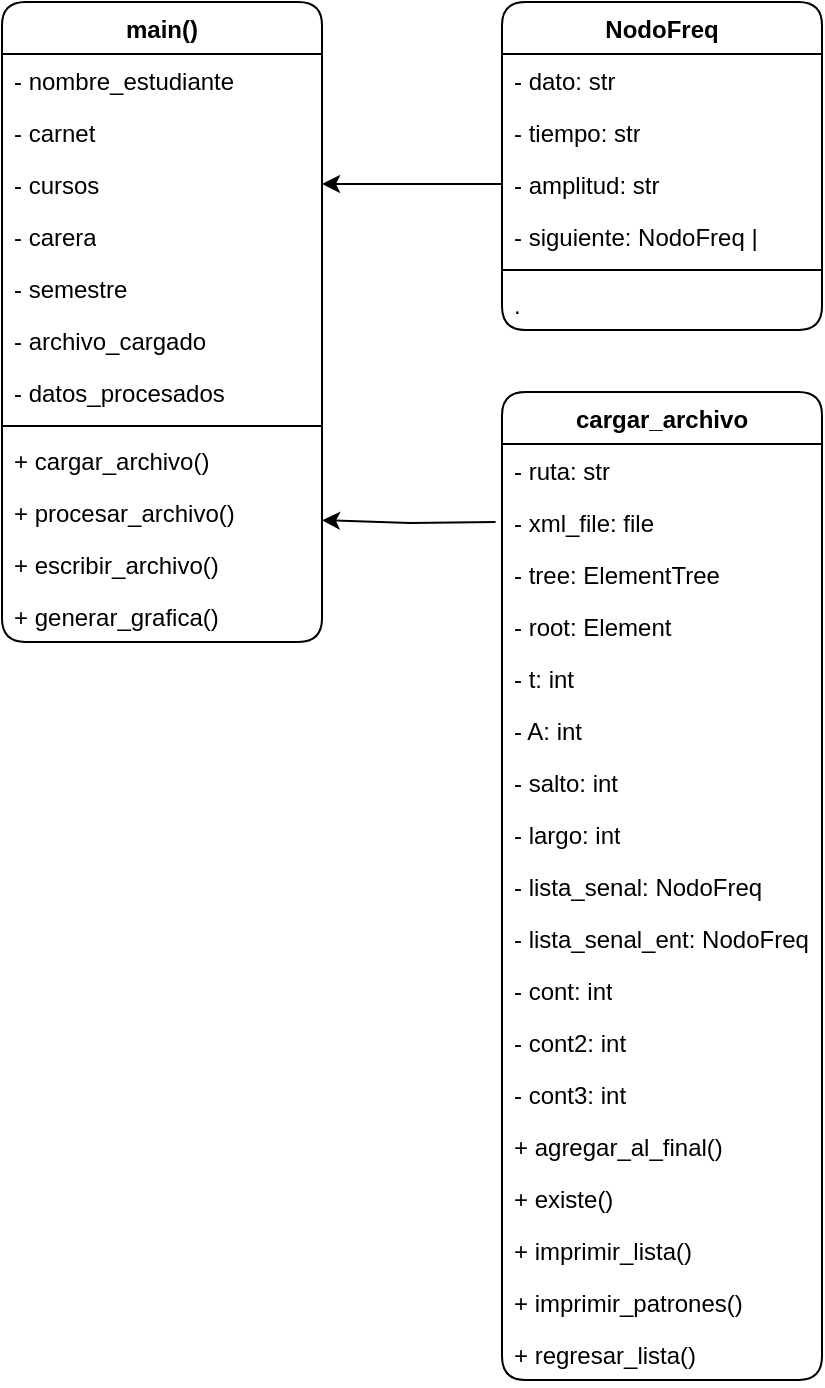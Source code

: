 <mxfile version="21.6.8" type="device">
  <diagram name="Página-1" id="HGipp-RM6Km26a9fFNZD">
    <mxGraphModel dx="683" dy="459" grid="1" gridSize="10" guides="1" tooltips="1" connect="1" arrows="1" fold="1" page="1" pageScale="1" pageWidth="827" pageHeight="1169" math="0" shadow="0">
      <root>
        <mxCell id="0" />
        <mxCell id="1" parent="0" />
        <mxCell id="3Sw-djpF_qjXKWONf11X-1" value="cargar_archivo" style="swimlane;fontStyle=1;align=center;verticalAlign=top;childLayout=stackLayout;horizontal=1;startSize=26;horizontalStack=0;resizeParent=1;resizeParentMax=0;resizeLast=0;collapsible=1;marginBottom=0;whiteSpace=wrap;html=1;rounded=1;" vertex="1" parent="1">
          <mxGeometry x="550" y="585" width="160" height="494" as="geometry" />
        </mxCell>
        <mxCell id="3Sw-djpF_qjXKWONf11X-2" value="- ruta: str&amp;nbsp;" style="text;strokeColor=none;fillColor=none;align=left;verticalAlign=top;spacingLeft=4;spacingRight=4;overflow=hidden;rotatable=0;points=[[0,0.5],[1,0.5]];portConstraint=eastwest;whiteSpace=wrap;html=1;" vertex="1" parent="3Sw-djpF_qjXKWONf11X-1">
          <mxGeometry y="26" width="160" height="26" as="geometry" />
        </mxCell>
        <mxCell id="3Sw-djpF_qjXKWONf11X-5" value="-&amp;nbsp;xml_file: file" style="text;strokeColor=none;fillColor=none;align=left;verticalAlign=top;spacingLeft=4;spacingRight=4;overflow=hidden;rotatable=0;points=[[0,0.5],[1,0.5]];portConstraint=eastwest;whiteSpace=wrap;html=1;" vertex="1" parent="3Sw-djpF_qjXKWONf11X-1">
          <mxGeometry y="52" width="160" height="26" as="geometry" />
        </mxCell>
        <mxCell id="3Sw-djpF_qjXKWONf11X-28" value=" - tree: ElementTree" style="text;strokeColor=none;fillColor=none;align=left;verticalAlign=top;spacingLeft=4;spacingRight=4;overflow=hidden;rotatable=0;points=[[0,0.5],[1,0.5]];portConstraint=eastwest;whiteSpace=wrap;html=1;" vertex="1" parent="3Sw-djpF_qjXKWONf11X-1">
          <mxGeometry y="78" width="160" height="26" as="geometry" />
        </mxCell>
        <mxCell id="3Sw-djpF_qjXKWONf11X-29" value="- root: Element" style="text;strokeColor=none;fillColor=none;align=left;verticalAlign=top;spacingLeft=4;spacingRight=4;overflow=hidden;rotatable=0;points=[[0,0.5],[1,0.5]];portConstraint=eastwest;whiteSpace=wrap;html=1;" vertex="1" parent="3Sw-djpF_qjXKWONf11X-1">
          <mxGeometry y="104" width="160" height="26" as="geometry" />
        </mxCell>
        <mxCell id="3Sw-djpF_qjXKWONf11X-34" value="- t: int" style="text;strokeColor=none;fillColor=none;align=left;verticalAlign=top;spacingLeft=4;spacingRight=4;overflow=hidden;rotatable=0;points=[[0,0.5],[1,0.5]];portConstraint=eastwest;whiteSpace=wrap;html=1;" vertex="1" parent="3Sw-djpF_qjXKWONf11X-1">
          <mxGeometry y="130" width="160" height="26" as="geometry" />
        </mxCell>
        <mxCell id="3Sw-djpF_qjXKWONf11X-36" value="- A: int " style="text;strokeColor=none;fillColor=none;align=left;verticalAlign=top;spacingLeft=4;spacingRight=4;overflow=hidden;rotatable=0;points=[[0,0.5],[1,0.5]];portConstraint=eastwest;whiteSpace=wrap;html=1;" vertex="1" parent="3Sw-djpF_qjXKWONf11X-1">
          <mxGeometry y="156" width="160" height="26" as="geometry" />
        </mxCell>
        <mxCell id="3Sw-djpF_qjXKWONf11X-35" value="- salto: int" style="text;strokeColor=none;fillColor=none;align=left;verticalAlign=top;spacingLeft=4;spacingRight=4;overflow=hidden;rotatable=0;points=[[0,0.5],[1,0.5]];portConstraint=eastwest;whiteSpace=wrap;html=1;" vertex="1" parent="3Sw-djpF_qjXKWONf11X-1">
          <mxGeometry y="182" width="160" height="26" as="geometry" />
        </mxCell>
        <mxCell id="3Sw-djpF_qjXKWONf11X-32" value="- largo: int" style="text;strokeColor=none;fillColor=none;align=left;verticalAlign=top;spacingLeft=4;spacingRight=4;overflow=hidden;rotatable=0;points=[[0,0.5],[1,0.5]];portConstraint=eastwest;whiteSpace=wrap;html=1;" vertex="1" parent="3Sw-djpF_qjXKWONf11X-1">
          <mxGeometry y="208" width="160" height="26" as="geometry" />
        </mxCell>
        <mxCell id="3Sw-djpF_qjXKWONf11X-33" value="- lista_senal: NodoFreq" style="text;strokeColor=none;fillColor=none;align=left;verticalAlign=top;spacingLeft=4;spacingRight=4;overflow=hidden;rotatable=0;points=[[0,0.5],[1,0.5]];portConstraint=eastwest;whiteSpace=wrap;html=1;" vertex="1" parent="3Sw-djpF_qjXKWONf11X-1">
          <mxGeometry y="234" width="160" height="26" as="geometry" />
        </mxCell>
        <mxCell id="3Sw-djpF_qjXKWONf11X-31" value="- lista_senal_ent: NodoFreq" style="text;strokeColor=none;fillColor=none;align=left;verticalAlign=top;spacingLeft=4;spacingRight=4;overflow=hidden;rotatable=0;points=[[0,0.5],[1,0.5]];portConstraint=eastwest;whiteSpace=wrap;html=1;" vertex="1" parent="3Sw-djpF_qjXKWONf11X-1">
          <mxGeometry y="260" width="160" height="26" as="geometry" />
        </mxCell>
        <mxCell id="3Sw-djpF_qjXKWONf11X-30" value="- cont: int  " style="text;strokeColor=none;fillColor=none;align=left;verticalAlign=top;spacingLeft=4;spacingRight=4;overflow=hidden;rotatable=0;points=[[0,0.5],[1,0.5]];portConstraint=eastwest;whiteSpace=wrap;html=1;" vertex="1" parent="3Sw-djpF_qjXKWONf11X-1">
          <mxGeometry y="286" width="160" height="26" as="geometry" />
        </mxCell>
        <mxCell id="3Sw-djpF_qjXKWONf11X-8" value="- cont2: int" style="text;strokeColor=none;fillColor=none;align=left;verticalAlign=top;spacingLeft=4;spacingRight=4;overflow=hidden;rotatable=0;points=[[0,0.5],[1,0.5]];portConstraint=eastwest;whiteSpace=wrap;html=1;" vertex="1" parent="3Sw-djpF_qjXKWONf11X-1">
          <mxGeometry y="312" width="160" height="26" as="geometry" />
        </mxCell>
        <mxCell id="3Sw-djpF_qjXKWONf11X-9" value="- cont3: int" style="text;strokeColor=none;fillColor=none;align=left;verticalAlign=top;spacingLeft=4;spacingRight=4;overflow=hidden;rotatable=0;points=[[0,0.5],[1,0.5]];portConstraint=eastwest;whiteSpace=wrap;html=1;" vertex="1" parent="3Sw-djpF_qjXKWONf11X-1">
          <mxGeometry y="338" width="160" height="26" as="geometry" />
        </mxCell>
        <mxCell id="3Sw-djpF_qjXKWONf11X-10" value="+ agregar_al_final()" style="text;strokeColor=none;fillColor=none;align=left;verticalAlign=top;spacingLeft=4;spacingRight=4;overflow=hidden;rotatable=0;points=[[0,0.5],[1,0.5]];portConstraint=eastwest;whiteSpace=wrap;html=1;" vertex="1" parent="3Sw-djpF_qjXKWONf11X-1">
          <mxGeometry y="364" width="160" height="26" as="geometry" />
        </mxCell>
        <mxCell id="3Sw-djpF_qjXKWONf11X-11" value="+ existe() " style="text;strokeColor=none;fillColor=none;align=left;verticalAlign=top;spacingLeft=4;spacingRight=4;overflow=hidden;rotatable=0;points=[[0,0.5],[1,0.5]];portConstraint=eastwest;whiteSpace=wrap;html=1;" vertex="1" parent="3Sw-djpF_qjXKWONf11X-1">
          <mxGeometry y="390" width="160" height="26" as="geometry" />
        </mxCell>
        <mxCell id="3Sw-djpF_qjXKWONf11X-12" value="+ imprimir_lista()" style="text;strokeColor=none;fillColor=none;align=left;verticalAlign=top;spacingLeft=4;spacingRight=4;overflow=hidden;rotatable=0;points=[[0,0.5],[1,0.5]];portConstraint=eastwest;whiteSpace=wrap;html=1;" vertex="1" parent="3Sw-djpF_qjXKWONf11X-1">
          <mxGeometry y="416" width="160" height="26" as="geometry" />
        </mxCell>
        <mxCell id="3Sw-djpF_qjXKWONf11X-13" value="+ imprimir_patrones()" style="text;strokeColor=none;fillColor=none;align=left;verticalAlign=top;spacingLeft=4;spacingRight=4;overflow=hidden;rotatable=0;points=[[0,0.5],[1,0.5]];portConstraint=eastwest;whiteSpace=wrap;html=1;" vertex="1" parent="3Sw-djpF_qjXKWONf11X-1">
          <mxGeometry y="442" width="160" height="26" as="geometry" />
        </mxCell>
        <mxCell id="3Sw-djpF_qjXKWONf11X-14" value="+ regresar_lista()" style="text;strokeColor=none;fillColor=none;align=left;verticalAlign=top;spacingLeft=4;spacingRight=4;overflow=hidden;rotatable=0;points=[[0,0.5],[1,0.5]];portConstraint=eastwest;whiteSpace=wrap;html=1;" vertex="1" parent="3Sw-djpF_qjXKWONf11X-1">
          <mxGeometry y="468" width="160" height="26" as="geometry" />
        </mxCell>
        <mxCell id="3Sw-djpF_qjXKWONf11X-15" value="NodoFreq " style="swimlane;fontStyle=1;align=center;verticalAlign=top;childLayout=stackLayout;horizontal=1;startSize=26;horizontalStack=0;resizeParent=1;resizeParentMax=0;resizeLast=0;collapsible=1;marginBottom=0;whiteSpace=wrap;html=1;rounded=1;" vertex="1" parent="1">
          <mxGeometry x="550" y="390" width="160" height="164" as="geometry" />
        </mxCell>
        <mxCell id="3Sw-djpF_qjXKWONf11X-16" value="- dato: str" style="text;strokeColor=none;fillColor=none;align=left;verticalAlign=top;spacingLeft=4;spacingRight=4;overflow=hidden;rotatable=0;points=[[0,0.5],[1,0.5]];portConstraint=eastwest;whiteSpace=wrap;html=1;" vertex="1" parent="3Sw-djpF_qjXKWONf11X-15">
          <mxGeometry y="26" width="160" height="26" as="geometry" />
        </mxCell>
        <mxCell id="3Sw-djpF_qjXKWONf11X-23" value="- tiempo: str" style="text;strokeColor=none;fillColor=none;align=left;verticalAlign=top;spacingLeft=4;spacingRight=4;overflow=hidden;rotatable=0;points=[[0,0.5],[1,0.5]];portConstraint=eastwest;whiteSpace=wrap;html=1;" vertex="1" parent="3Sw-djpF_qjXKWONf11X-15">
          <mxGeometry y="52" width="160" height="26" as="geometry" />
        </mxCell>
        <mxCell id="3Sw-djpF_qjXKWONf11X-25" value="- amplitud: str" style="text;strokeColor=none;fillColor=none;align=left;verticalAlign=top;spacingLeft=4;spacingRight=4;overflow=hidden;rotatable=0;points=[[0,0.5],[1,0.5]];portConstraint=eastwest;whiteSpace=wrap;html=1;" vertex="1" parent="3Sw-djpF_qjXKWONf11X-15">
          <mxGeometry y="78" width="160" height="26" as="geometry" />
        </mxCell>
        <mxCell id="3Sw-djpF_qjXKWONf11X-24" value="- siguiente: NodoFreq |" style="text;strokeColor=none;fillColor=none;align=left;verticalAlign=top;spacingLeft=4;spacingRight=4;overflow=hidden;rotatable=0;points=[[0,0.5],[1,0.5]];portConstraint=eastwest;whiteSpace=wrap;html=1;" vertex="1" parent="3Sw-djpF_qjXKWONf11X-15">
          <mxGeometry y="104" width="160" height="26" as="geometry" />
        </mxCell>
        <mxCell id="3Sw-djpF_qjXKWONf11X-17" value="" style="line;strokeWidth=1;fillColor=none;align=left;verticalAlign=middle;spacingTop=-1;spacingLeft=3;spacingRight=3;rotatable=0;labelPosition=right;points=[];portConstraint=eastwest;strokeColor=inherit;" vertex="1" parent="3Sw-djpF_qjXKWONf11X-15">
          <mxGeometry y="130" width="160" height="8" as="geometry" />
        </mxCell>
        <mxCell id="3Sw-djpF_qjXKWONf11X-18" value="." style="text;strokeColor=none;fillColor=none;align=left;verticalAlign=top;spacingLeft=4;spacingRight=4;overflow=hidden;rotatable=0;points=[[0,0.5],[1,0.5]];portConstraint=eastwest;whiteSpace=wrap;html=1;" vertex="1" parent="3Sw-djpF_qjXKWONf11X-15">
          <mxGeometry y="138" width="160" height="26" as="geometry" />
        </mxCell>
        <mxCell id="3Sw-djpF_qjXKWONf11X-37" value="main()" style="swimlane;fontStyle=1;align=center;verticalAlign=top;childLayout=stackLayout;horizontal=1;startSize=26;horizontalStack=0;resizeParent=1;resizeParentMax=0;resizeLast=0;collapsible=1;marginBottom=0;whiteSpace=wrap;html=1;rounded=1;" vertex="1" parent="1">
          <mxGeometry x="300" y="390" width="160" height="320" as="geometry" />
        </mxCell>
        <mxCell id="3Sw-djpF_qjXKWONf11X-38" value="- nombre_estudiante" style="text;strokeColor=none;fillColor=none;align=left;verticalAlign=top;spacingLeft=4;spacingRight=4;overflow=hidden;rotatable=0;points=[[0,0.5],[1,0.5]];portConstraint=eastwest;whiteSpace=wrap;html=1;" vertex="1" parent="3Sw-djpF_qjXKWONf11X-37">
          <mxGeometry y="26" width="160" height="26" as="geometry" />
        </mxCell>
        <mxCell id="3Sw-djpF_qjXKWONf11X-41" value="- carnet" style="text;strokeColor=none;fillColor=none;align=left;verticalAlign=top;spacingLeft=4;spacingRight=4;overflow=hidden;rotatable=0;points=[[0,0.5],[1,0.5]];portConstraint=eastwest;whiteSpace=wrap;html=1;" vertex="1" parent="3Sw-djpF_qjXKWONf11X-37">
          <mxGeometry y="52" width="160" height="26" as="geometry" />
        </mxCell>
        <mxCell id="3Sw-djpF_qjXKWONf11X-43" value="- cursos" style="text;strokeColor=none;fillColor=none;align=left;verticalAlign=top;spacingLeft=4;spacingRight=4;overflow=hidden;rotatable=0;points=[[0,0.5],[1,0.5]];portConstraint=eastwest;whiteSpace=wrap;html=1;" vertex="1" parent="3Sw-djpF_qjXKWONf11X-37">
          <mxGeometry y="78" width="160" height="26" as="geometry" />
        </mxCell>
        <mxCell id="3Sw-djpF_qjXKWONf11X-44" value="- carera" style="text;strokeColor=none;fillColor=none;align=left;verticalAlign=top;spacingLeft=4;spacingRight=4;overflow=hidden;rotatable=0;points=[[0,0.5],[1,0.5]];portConstraint=eastwest;whiteSpace=wrap;html=1;" vertex="1" parent="3Sw-djpF_qjXKWONf11X-37">
          <mxGeometry y="104" width="160" height="26" as="geometry" />
        </mxCell>
        <mxCell id="3Sw-djpF_qjXKWONf11X-45" value="- semestre" style="text;strokeColor=none;fillColor=none;align=left;verticalAlign=top;spacingLeft=4;spacingRight=4;overflow=hidden;rotatable=0;points=[[0,0.5],[1,0.5]];portConstraint=eastwest;whiteSpace=wrap;html=1;" vertex="1" parent="3Sw-djpF_qjXKWONf11X-37">
          <mxGeometry y="130" width="160" height="26" as="geometry" />
        </mxCell>
        <mxCell id="3Sw-djpF_qjXKWONf11X-46" value="- archivo_cargado" style="text;strokeColor=none;fillColor=none;align=left;verticalAlign=top;spacingLeft=4;spacingRight=4;overflow=hidden;rotatable=0;points=[[0,0.5],[1,0.5]];portConstraint=eastwest;whiteSpace=wrap;html=1;" vertex="1" parent="3Sw-djpF_qjXKWONf11X-37">
          <mxGeometry y="156" width="160" height="26" as="geometry" />
        </mxCell>
        <mxCell id="3Sw-djpF_qjXKWONf11X-42" value="- datos_procesados" style="text;strokeColor=none;fillColor=none;align=left;verticalAlign=top;spacingLeft=4;spacingRight=4;overflow=hidden;rotatable=0;points=[[0,0.5],[1,0.5]];portConstraint=eastwest;whiteSpace=wrap;html=1;" vertex="1" parent="3Sw-djpF_qjXKWONf11X-37">
          <mxGeometry y="182" width="160" height="26" as="geometry" />
        </mxCell>
        <mxCell id="3Sw-djpF_qjXKWONf11X-39" value="" style="line;strokeWidth=1;fillColor=none;align=left;verticalAlign=middle;spacingTop=-1;spacingLeft=3;spacingRight=3;rotatable=0;labelPosition=right;points=[];portConstraint=eastwest;strokeColor=inherit;" vertex="1" parent="3Sw-djpF_qjXKWONf11X-37">
          <mxGeometry y="208" width="160" height="8" as="geometry" />
        </mxCell>
        <mxCell id="3Sw-djpF_qjXKWONf11X-47" value="+ cargar_archivo()" style="text;strokeColor=none;fillColor=none;align=left;verticalAlign=top;spacingLeft=4;spacingRight=4;overflow=hidden;rotatable=0;points=[[0,0.5],[1,0.5]];portConstraint=eastwest;whiteSpace=wrap;html=1;" vertex="1" parent="3Sw-djpF_qjXKWONf11X-37">
          <mxGeometry y="216" width="160" height="26" as="geometry" />
        </mxCell>
        <mxCell id="3Sw-djpF_qjXKWONf11X-48" value="+ procesar_archivo()" style="text;strokeColor=none;fillColor=none;align=left;verticalAlign=top;spacingLeft=4;spacingRight=4;overflow=hidden;rotatable=0;points=[[0,0.5],[1,0.5]];portConstraint=eastwest;whiteSpace=wrap;html=1;" vertex="1" parent="3Sw-djpF_qjXKWONf11X-37">
          <mxGeometry y="242" width="160" height="26" as="geometry" />
        </mxCell>
        <mxCell id="3Sw-djpF_qjXKWONf11X-49" value="+ escribir_archivo()" style="text;strokeColor=none;fillColor=none;align=left;verticalAlign=top;spacingLeft=4;spacingRight=4;overflow=hidden;rotatable=0;points=[[0,0.5],[1,0.5]];portConstraint=eastwest;whiteSpace=wrap;html=1;" vertex="1" parent="3Sw-djpF_qjXKWONf11X-37">
          <mxGeometry y="268" width="160" height="26" as="geometry" />
        </mxCell>
        <mxCell id="3Sw-djpF_qjXKWONf11X-40" value="+ generar_grafica()" style="text;strokeColor=none;fillColor=none;align=left;verticalAlign=top;spacingLeft=4;spacingRight=4;overflow=hidden;rotatable=0;points=[[0,0.5],[1,0.5]];portConstraint=eastwest;whiteSpace=wrap;html=1;" vertex="1" parent="3Sw-djpF_qjXKWONf11X-37">
          <mxGeometry y="294" width="160" height="26" as="geometry" />
        </mxCell>
        <mxCell id="3Sw-djpF_qjXKWONf11X-50" style="edgeStyle=orthogonalEdgeStyle;rounded=0;orthogonalLoop=1;jettySize=auto;html=1;entryX=1;entryY=0.5;entryDx=0;entryDy=0;" edge="1" parent="1" source="3Sw-djpF_qjXKWONf11X-25" target="3Sw-djpF_qjXKWONf11X-43">
          <mxGeometry relative="1" as="geometry" />
        </mxCell>
        <mxCell id="3Sw-djpF_qjXKWONf11X-51" style="edgeStyle=orthogonalEdgeStyle;rounded=0;orthogonalLoop=1;jettySize=auto;html=1;entryX=1.02;entryY=0.658;entryDx=0;entryDy=0;entryPerimeter=0;" edge="1" parent="1">
          <mxGeometry relative="1" as="geometry">
            <mxPoint x="546.8" y="650" as="sourcePoint" />
            <mxPoint x="460.0" y="649.108" as="targetPoint" />
          </mxGeometry>
        </mxCell>
      </root>
    </mxGraphModel>
  </diagram>
</mxfile>
